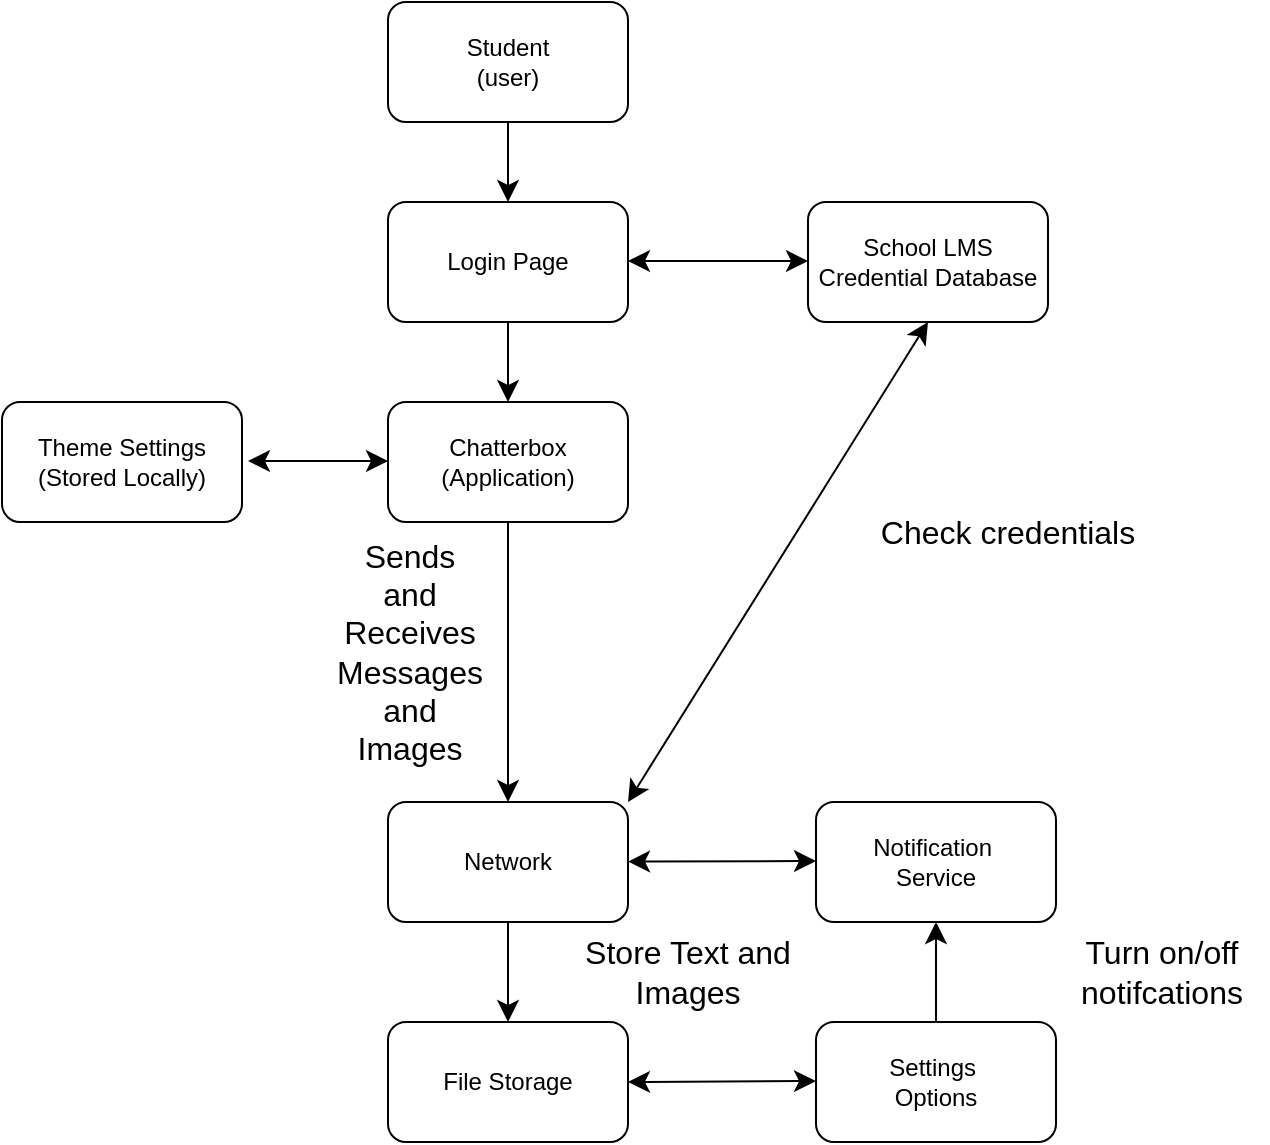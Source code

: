 <mxfile version="24.7.16">
  <diagram id="C5RBs43oDa-KdzZeNtuy" name="Page-1">
    <mxGraphModel dx="1434" dy="861" grid="1" gridSize="10" guides="1" tooltips="1" connect="1" arrows="1" fold="1" page="1" pageScale="1" pageWidth="827" pageHeight="1169" math="0" shadow="0">
      <root>
        <mxCell id="WIyWlLk6GJQsqaUBKTNV-0" />
        <mxCell id="WIyWlLk6GJQsqaUBKTNV-1" parent="WIyWlLk6GJQsqaUBKTNV-0" />
        <mxCell id="KQ7NkNT104Aa-GhbK24q-46" value="" style="edgeStyle=none;curved=1;rounded=0;orthogonalLoop=1;jettySize=auto;html=1;fontSize=12;startSize=8;endSize=8;" edge="1" parent="WIyWlLk6GJQsqaUBKTNV-1" source="KQ7NkNT104Aa-GhbK24q-11" target="KQ7NkNT104Aa-GhbK24q-43">
          <mxGeometry relative="1" as="geometry" />
        </mxCell>
        <mxCell id="KQ7NkNT104Aa-GhbK24q-11" value="Student&lt;div&gt;(user)&lt;/div&gt;" style="rounded=1;whiteSpace=wrap;html=1;" vertex="1" parent="WIyWlLk6GJQsqaUBKTNV-1">
          <mxGeometry x="203" y="80" width="120" height="60" as="geometry" />
        </mxCell>
        <mxCell id="KQ7NkNT104Aa-GhbK24q-36" value="" style="edgeStyle=none;curved=1;rounded=0;orthogonalLoop=1;jettySize=auto;html=1;fontSize=12;startSize=8;endSize=8;" edge="1" parent="WIyWlLk6GJQsqaUBKTNV-1" source="KQ7NkNT104Aa-GhbK24q-13" target="KQ7NkNT104Aa-GhbK24q-14">
          <mxGeometry relative="1" as="geometry" />
        </mxCell>
        <mxCell id="KQ7NkNT104Aa-GhbK24q-13" value="Chatterbox&lt;div&gt;(Application)&lt;/div&gt;" style="rounded=1;whiteSpace=wrap;html=1;" vertex="1" parent="WIyWlLk6GJQsqaUBKTNV-1">
          <mxGeometry x="203" y="280" width="120" height="60" as="geometry" />
        </mxCell>
        <mxCell id="KQ7NkNT104Aa-GhbK24q-37" value="" style="edgeStyle=none;curved=1;rounded=0;orthogonalLoop=1;jettySize=auto;html=1;fontSize=12;startSize=8;endSize=8;" edge="1" parent="WIyWlLk6GJQsqaUBKTNV-1" source="KQ7NkNT104Aa-GhbK24q-14" target="KQ7NkNT104Aa-GhbK24q-15">
          <mxGeometry relative="1" as="geometry" />
        </mxCell>
        <mxCell id="KQ7NkNT104Aa-GhbK24q-14" value="Network" style="rounded=1;whiteSpace=wrap;html=1;" vertex="1" parent="WIyWlLk6GJQsqaUBKTNV-1">
          <mxGeometry x="203" y="480" width="120" height="60" as="geometry" />
        </mxCell>
        <mxCell id="KQ7NkNT104Aa-GhbK24q-15" value="File Storage" style="rounded=1;whiteSpace=wrap;html=1;" vertex="1" parent="WIyWlLk6GJQsqaUBKTNV-1">
          <mxGeometry x="203" y="590" width="120" height="60" as="geometry" />
        </mxCell>
        <mxCell id="KQ7NkNT104Aa-GhbK24q-16" value="Notification&amp;nbsp;&lt;div&gt;Service&lt;/div&gt;" style="rounded=1;whiteSpace=wrap;html=1;" vertex="1" parent="WIyWlLk6GJQsqaUBKTNV-1">
          <mxGeometry x="417" y="480" width="120" height="60" as="geometry" />
        </mxCell>
        <mxCell id="KQ7NkNT104Aa-GhbK24q-53" value="" style="edgeStyle=none;curved=1;rounded=0;orthogonalLoop=1;jettySize=auto;html=1;fontSize=12;startSize=8;endSize=8;" edge="1" parent="WIyWlLk6GJQsqaUBKTNV-1" source="KQ7NkNT104Aa-GhbK24q-18" target="KQ7NkNT104Aa-GhbK24q-16">
          <mxGeometry relative="1" as="geometry" />
        </mxCell>
        <mxCell id="KQ7NkNT104Aa-GhbK24q-18" value="Settings&amp;nbsp;&lt;div&gt;Options&lt;/div&gt;" style="rounded=1;whiteSpace=wrap;html=1;" vertex="1" parent="WIyWlLk6GJQsqaUBKTNV-1">
          <mxGeometry x="417" y="590" width="120" height="60" as="geometry" />
        </mxCell>
        <mxCell id="KQ7NkNT104Aa-GhbK24q-31" value="" style="endArrow=classic;startArrow=classic;html=1;rounded=0;fontSize=12;startSize=8;endSize=8;curved=1;" edge="1" parent="WIyWlLk6GJQsqaUBKTNV-1" source="KQ7NkNT104Aa-GhbK24q-14">
          <mxGeometry width="50" height="50" relative="1" as="geometry">
            <mxPoint x="332" y="509.5" as="sourcePoint" />
            <mxPoint x="417" y="509.5" as="targetPoint" />
          </mxGeometry>
        </mxCell>
        <mxCell id="KQ7NkNT104Aa-GhbK24q-32" value="" style="endArrow=classic;startArrow=classic;html=1;rounded=0;fontSize=12;startSize=8;endSize=8;curved=1;" edge="1" parent="WIyWlLk6GJQsqaUBKTNV-1">
          <mxGeometry width="50" height="50" relative="1" as="geometry">
            <mxPoint x="323" y="620" as="sourcePoint" />
            <mxPoint x="417" y="619.5" as="targetPoint" />
          </mxGeometry>
        </mxCell>
        <mxCell id="KQ7NkNT104Aa-GhbK24q-40" value="Sends and Receives Messages and Images" style="text;html=1;align=center;verticalAlign=middle;whiteSpace=wrap;rounded=0;fontSize=16;" vertex="1" parent="WIyWlLk6GJQsqaUBKTNV-1">
          <mxGeometry x="184" y="390" width="60" height="30" as="geometry" />
        </mxCell>
        <mxCell id="KQ7NkNT104Aa-GhbK24q-49" value="" style="edgeStyle=none;curved=1;rounded=0;orthogonalLoop=1;jettySize=auto;html=1;fontSize=12;startSize=8;endSize=8;" edge="1" parent="WIyWlLk6GJQsqaUBKTNV-1" source="KQ7NkNT104Aa-GhbK24q-43" target="KQ7NkNT104Aa-GhbK24q-13">
          <mxGeometry relative="1" as="geometry" />
        </mxCell>
        <mxCell id="KQ7NkNT104Aa-GhbK24q-43" value="Login Page" style="rounded=1;whiteSpace=wrap;html=1;" vertex="1" parent="WIyWlLk6GJQsqaUBKTNV-1">
          <mxGeometry x="203" y="180" width="120" height="60" as="geometry" />
        </mxCell>
        <mxCell id="KQ7NkNT104Aa-GhbK24q-44" value="School LMS&lt;div&gt;Credential Database&lt;/div&gt;" style="rounded=1;whiteSpace=wrap;html=1;" vertex="1" parent="WIyWlLk6GJQsqaUBKTNV-1">
          <mxGeometry x="413" y="180" width="120" height="60" as="geometry" />
        </mxCell>
        <mxCell id="KQ7NkNT104Aa-GhbK24q-45" value="" style="endArrow=classic;startArrow=classic;html=1;rounded=0;fontSize=12;startSize=8;endSize=8;curved=1;" edge="1" parent="WIyWlLk6GJQsqaUBKTNV-1">
          <mxGeometry width="50" height="50" relative="1" as="geometry">
            <mxPoint x="323" y="209.5" as="sourcePoint" />
            <mxPoint x="413" y="209.5" as="targetPoint" />
          </mxGeometry>
        </mxCell>
        <mxCell id="KQ7NkNT104Aa-GhbK24q-50" value="" style="endArrow=classic;startArrow=classic;html=1;rounded=0;fontSize=12;startSize=8;endSize=8;curved=1;entryX=0.5;entryY=1;entryDx=0;entryDy=0;exitX=1;exitY=0;exitDx=0;exitDy=0;" edge="1" parent="WIyWlLk6GJQsqaUBKTNV-1" source="KQ7NkNT104Aa-GhbK24q-14" target="KQ7NkNT104Aa-GhbK24q-44">
          <mxGeometry width="50" height="50" relative="1" as="geometry">
            <mxPoint x="463" y="510" as="sourcePoint" />
            <mxPoint x="513" y="460" as="targetPoint" />
          </mxGeometry>
        </mxCell>
        <mxCell id="KQ7NkNT104Aa-GhbK24q-52" value="Check credentials" style="text;html=1;align=center;verticalAlign=middle;whiteSpace=wrap;rounded=0;fontSize=16;" vertex="1" parent="WIyWlLk6GJQsqaUBKTNV-1">
          <mxGeometry x="443" y="330" width="140" height="30" as="geometry" />
        </mxCell>
        <mxCell id="KQ7NkNT104Aa-GhbK24q-54" value="Turn on/off notifcations" style="text;html=1;align=center;verticalAlign=middle;whiteSpace=wrap;rounded=0;fontSize=16;" vertex="1" parent="WIyWlLk6GJQsqaUBKTNV-1">
          <mxGeometry x="537" y="550" width="106" height="30" as="geometry" />
        </mxCell>
        <mxCell id="KQ7NkNT104Aa-GhbK24q-55" value="Store Text and Images" style="text;html=1;align=center;verticalAlign=middle;whiteSpace=wrap;rounded=0;fontSize=16;" vertex="1" parent="WIyWlLk6GJQsqaUBKTNV-1">
          <mxGeometry x="293" y="550" width="120" height="30" as="geometry" />
        </mxCell>
        <mxCell id="KQ7NkNT104Aa-GhbK24q-56" value="Theme Settings&lt;div&gt;(Stored Locally)&lt;/div&gt;" style="rounded=1;whiteSpace=wrap;html=1;" vertex="1" parent="WIyWlLk6GJQsqaUBKTNV-1">
          <mxGeometry x="10" y="280" width="120" height="60" as="geometry" />
        </mxCell>
        <mxCell id="KQ7NkNT104Aa-GhbK24q-57" value="" style="endArrow=classic;startArrow=classic;html=1;rounded=0;fontSize=12;startSize=8;endSize=8;curved=1;" edge="1" parent="WIyWlLk6GJQsqaUBKTNV-1">
          <mxGeometry width="50" height="50" relative="1" as="geometry">
            <mxPoint x="133" y="309.5" as="sourcePoint" />
            <mxPoint x="203" y="309.5" as="targetPoint" />
          </mxGeometry>
        </mxCell>
      </root>
    </mxGraphModel>
  </diagram>
</mxfile>

